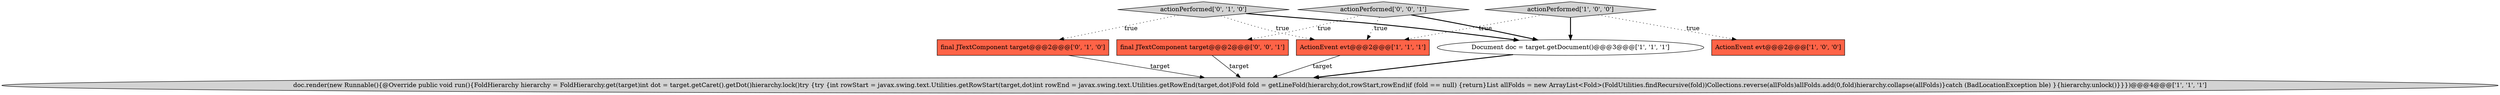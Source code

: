 digraph {
4 [style = filled, label = "ActionEvent evt@@@2@@@['1', '1', '1']", fillcolor = tomato, shape = box image = "AAA0AAABBB1BBB"];
0 [style = filled, label = "actionPerformed['1', '0', '0']", fillcolor = lightgray, shape = diamond image = "AAA0AAABBB1BBB"];
2 [style = filled, label = "ActionEvent evt@@@2@@@['1', '0', '0']", fillcolor = tomato, shape = box image = "AAA0AAABBB1BBB"];
6 [style = filled, label = "actionPerformed['0', '1', '0']", fillcolor = lightgray, shape = diamond image = "AAA0AAABBB2BBB"];
5 [style = filled, label = "final JTextComponent target@@@2@@@['0', '1', '0']", fillcolor = tomato, shape = box image = "AAA0AAABBB2BBB"];
7 [style = filled, label = "final JTextComponent target@@@2@@@['0', '0', '1']", fillcolor = tomato, shape = box image = "AAA0AAABBB3BBB"];
1 [style = filled, label = "doc.render(new Runnable(){@Override public void run(){FoldHierarchy hierarchy = FoldHierarchy.get(target)int dot = target.getCaret().getDot()hierarchy.lock()try {try {int rowStart = javax.swing.text.Utilities.getRowStart(target,dot)int rowEnd = javax.swing.text.Utilities.getRowEnd(target,dot)Fold fold = getLineFold(hierarchy,dot,rowStart,rowEnd)if (fold == null) {return}List allFolds = new ArrayList<Fold>(FoldUtilities.findRecursive(fold))Collections.reverse(allFolds)allFolds.add(0,fold)hierarchy.collapse(allFolds)}catch (BadLocationException ble) }{hierarchy.unlock()}}})@@@4@@@['1', '1', '1']", fillcolor = lightgray, shape = ellipse image = "AAA0AAABBB1BBB"];
3 [style = filled, label = "Document doc = target.getDocument()@@@3@@@['1', '1', '1']", fillcolor = white, shape = ellipse image = "AAA0AAABBB1BBB"];
8 [style = filled, label = "actionPerformed['0', '0', '1']", fillcolor = lightgray, shape = diamond image = "AAA0AAABBB3BBB"];
4->1 [style = solid, label="target"];
0->3 [style = bold, label=""];
6->3 [style = bold, label=""];
7->1 [style = solid, label="target"];
8->7 [style = dotted, label="true"];
0->2 [style = dotted, label="true"];
6->4 [style = dotted, label="true"];
3->1 [style = bold, label=""];
5->1 [style = solid, label="target"];
8->4 [style = dotted, label="true"];
6->5 [style = dotted, label="true"];
0->4 [style = dotted, label="true"];
8->3 [style = bold, label=""];
}
